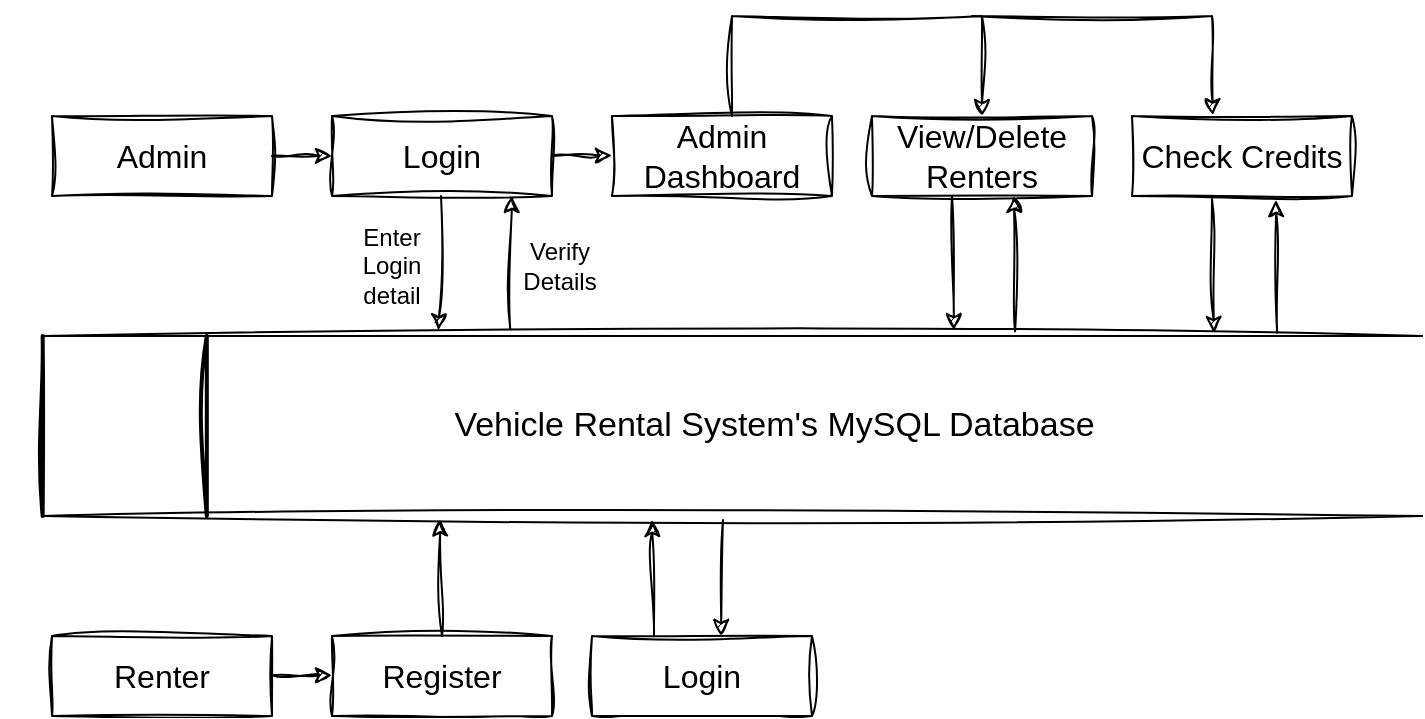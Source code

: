 <mxfile version="21.6.8" type="github">
  <diagram name="Page-1" id="jffwoXQwIN7-Dc_d1E5Y">
    <mxGraphModel dx="1050" dy="562" grid="1" gridSize="10" guides="1" tooltips="1" connect="1" arrows="1" fold="1" page="1" pageScale="1" pageWidth="1100" pageHeight="850" math="0" shadow="0">
      <root>
        <mxCell id="0" />
        <mxCell id="1" parent="0" />
        <mxCell id="aIiLaP_5FUNB_zPbcydn-7" value="" style="group;sketch=1;curveFitting=1;jiggle=2;" vertex="1" connectable="0" parent="1">
          <mxGeometry x="195" y="400" width="710" height="90" as="geometry" />
        </mxCell>
        <mxCell id="aIiLaP_5FUNB_zPbcydn-2" value="&lt;font style=&quot;font-size: 17px;&quot;&gt;&amp;nbsp; &amp;nbsp; &amp;nbsp; &amp;nbsp; &amp;nbsp;Vehicle Rental System&#39;s MySQL Database&lt;/font&gt;" style="shape=partialRectangle;whiteSpace=wrap;html=1;left=0;right=0;fillColor=none;sketch=1;curveFitting=1;jiggle=2;" vertex="1" parent="aIiLaP_5FUNB_zPbcydn-7">
          <mxGeometry x="20.326" width="689.674" height="90" as="geometry" />
        </mxCell>
        <mxCell id="aIiLaP_5FUNB_zPbcydn-3" value="" style="line;strokeWidth=2;direction=south;html=1;sketch=1;curveFitting=1;jiggle=2;" vertex="1" parent="aIiLaP_5FUNB_zPbcydn-7">
          <mxGeometry width="40.644" height="90" as="geometry" />
        </mxCell>
        <mxCell id="aIiLaP_5FUNB_zPbcydn-8" value="" style="line;strokeWidth=2;direction=south;html=1;sketch=1;curveFitting=1;jiggle=2;" vertex="1" parent="aIiLaP_5FUNB_zPbcydn-7">
          <mxGeometry x="95.577" width="13.654" height="90" as="geometry" />
        </mxCell>
        <mxCell id="aIiLaP_5FUNB_zPbcydn-9" value="&lt;font style=&quot;font-size: 16px;&quot;&gt;Admin&lt;/font&gt;" style="rounded=0;whiteSpace=wrap;html=1;sketch=1;curveFitting=1;jiggle=2;" vertex="1" parent="1">
          <mxGeometry x="220" y="290" width="110" height="40" as="geometry" />
        </mxCell>
        <mxCell id="aIiLaP_5FUNB_zPbcydn-10" value="&lt;font style=&quot;font-size: 16px;&quot;&gt;Login&lt;/font&gt;" style="rounded=0;whiteSpace=wrap;html=1;sketch=1;curveFitting=1;jiggle=2;" vertex="1" parent="1">
          <mxGeometry x="360" y="290" width="110" height="40" as="geometry" />
        </mxCell>
        <mxCell id="aIiLaP_5FUNB_zPbcydn-11" value="" style="endArrow=classic;html=1;rounded=0;exitX=1;exitY=0.5;exitDx=0;exitDy=0;sketch=1;curveFitting=1;jiggle=2;" edge="1" parent="1" source="aIiLaP_5FUNB_zPbcydn-9">
          <mxGeometry width="50" height="50" relative="1" as="geometry">
            <mxPoint x="310" y="360" as="sourcePoint" />
            <mxPoint x="360" y="310" as="targetPoint" />
          </mxGeometry>
        </mxCell>
        <mxCell id="aIiLaP_5FUNB_zPbcydn-12" value="" style="endArrow=classic;html=1;rounded=0;exitX=0.339;exitY=-0.036;exitDx=0;exitDy=0;exitPerimeter=0;entryX=0.818;entryY=1;entryDx=0;entryDy=0;entryPerimeter=0;sketch=1;curveFitting=1;jiggle=2;" edge="1" parent="1" source="aIiLaP_5FUNB_zPbcydn-2" target="aIiLaP_5FUNB_zPbcydn-10">
          <mxGeometry width="50" height="50" relative="1" as="geometry">
            <mxPoint x="400" y="380" as="sourcePoint" />
            <mxPoint x="450" y="330" as="targetPoint" />
          </mxGeometry>
        </mxCell>
        <mxCell id="aIiLaP_5FUNB_zPbcydn-13" value="" style="endArrow=classic;html=1;rounded=0;exitX=0.339;exitY=-0.036;exitDx=0;exitDy=0;exitPerimeter=0;entryX=0.287;entryY=-0.031;entryDx=0;entryDy=0;entryPerimeter=0;sketch=1;curveFitting=1;jiggle=2;" edge="1" parent="1" target="aIiLaP_5FUNB_zPbcydn-2">
          <mxGeometry width="50" height="50" relative="1" as="geometry">
            <mxPoint x="414.5" y="330" as="sourcePoint" />
            <mxPoint x="410" y="400" as="targetPoint" />
          </mxGeometry>
        </mxCell>
        <mxCell id="aIiLaP_5FUNB_zPbcydn-14" value="Enter Login detail" style="text;html=1;strokeColor=none;fillColor=none;align=center;verticalAlign=middle;whiteSpace=wrap;rounded=0;sketch=1;curveFitting=1;jiggle=2;" vertex="1" parent="1">
          <mxGeometry x="360" y="350" width="60" height="30" as="geometry" />
        </mxCell>
        <mxCell id="aIiLaP_5FUNB_zPbcydn-15" value="Verify Details" style="text;html=1;strokeColor=none;fillColor=none;align=center;verticalAlign=middle;whiteSpace=wrap;rounded=0;sketch=1;curveFitting=1;jiggle=2;" vertex="1" parent="1">
          <mxGeometry x="444" y="350" width="60" height="30" as="geometry" />
        </mxCell>
        <mxCell id="aIiLaP_5FUNB_zPbcydn-16" value="&lt;font style=&quot;font-size: 16px;&quot;&gt;Admin Dashboard&lt;/font&gt;" style="rounded=0;whiteSpace=wrap;html=1;sketch=1;curveFitting=1;jiggle=2;" vertex="1" parent="1">
          <mxGeometry x="500" y="290" width="110" height="40" as="geometry" />
        </mxCell>
        <mxCell id="aIiLaP_5FUNB_zPbcydn-17" value="" style="endArrow=classic;html=1;rounded=0;exitX=1;exitY=0.5;exitDx=0;exitDy=0;sketch=1;curveFitting=1;jiggle=2;" edge="1" parent="1">
          <mxGeometry width="50" height="50" relative="1" as="geometry">
            <mxPoint x="470" y="309.76" as="sourcePoint" />
            <mxPoint x="500" y="309.76" as="targetPoint" />
          </mxGeometry>
        </mxCell>
        <mxCell id="aIiLaP_5FUNB_zPbcydn-18" value="&lt;font style=&quot;font-size: 16px;&quot;&gt;View/Delete Renters&lt;/font&gt;" style="rounded=0;whiteSpace=wrap;html=1;sketch=1;curveFitting=1;jiggle=2;" vertex="1" parent="1">
          <mxGeometry x="630" y="290" width="110" height="40" as="geometry" />
        </mxCell>
        <mxCell id="aIiLaP_5FUNB_zPbcydn-19" value="" style="endArrow=classic;html=1;rounded=0;sketch=1;curveFitting=1;jiggle=2;" edge="1" parent="1" target="aIiLaP_5FUNB_zPbcydn-18">
          <mxGeometry width="50" height="50" relative="1" as="geometry">
            <mxPoint x="560" y="290" as="sourcePoint" />
            <mxPoint x="700" y="240" as="targetPoint" />
            <Array as="points">
              <mxPoint x="560" y="240" />
              <mxPoint x="685" y="240" />
            </Array>
          </mxGeometry>
        </mxCell>
        <mxCell id="aIiLaP_5FUNB_zPbcydn-20" value="&lt;font style=&quot;font-size: 16px;&quot;&gt;Check Credits&lt;/font&gt;" style="rounded=0;whiteSpace=wrap;html=1;sketch=1;curveFitting=1;jiggle=2;" vertex="1" parent="1">
          <mxGeometry x="760" y="290" width="110" height="40" as="geometry" />
        </mxCell>
        <mxCell id="aIiLaP_5FUNB_zPbcydn-21" value="" style="endArrow=classic;html=1;rounded=0;entryX=0.367;entryY=-0.01;entryDx=0;entryDy=0;entryPerimeter=0;sketch=1;curveFitting=1;jiggle=2;" edge="1" parent="1" target="aIiLaP_5FUNB_zPbcydn-20">
          <mxGeometry width="50" height="50" relative="1" as="geometry">
            <mxPoint x="680" y="240" as="sourcePoint" />
            <mxPoint x="860" y="240" as="targetPoint" />
            <Array as="points">
              <mxPoint x="800" y="240" />
            </Array>
          </mxGeometry>
        </mxCell>
        <mxCell id="aIiLaP_5FUNB_zPbcydn-22" value="" style="endArrow=classic;html=1;rounded=0;exitX=0.339;exitY=-0.036;exitDx=0;exitDy=0;exitPerimeter=0;entryX=0.818;entryY=1;entryDx=0;entryDy=0;entryPerimeter=0;sketch=1;curveFitting=1;jiggle=2;" edge="1" parent="1">
          <mxGeometry width="50" height="50" relative="1" as="geometry">
            <mxPoint x="670" y="330" as="sourcePoint" />
            <mxPoint x="671" y="397" as="targetPoint" />
          </mxGeometry>
        </mxCell>
        <mxCell id="aIiLaP_5FUNB_zPbcydn-23" value="" style="endArrow=classic;html=1;rounded=0;exitX=0.705;exitY=-0.026;exitDx=0;exitDy=0;exitPerimeter=0;entryX=0.818;entryY=1;entryDx=0;entryDy=0;entryPerimeter=0;sketch=1;curveFitting=1;jiggle=2;" edge="1" parent="1" source="aIiLaP_5FUNB_zPbcydn-2">
          <mxGeometry width="50" height="50" relative="1" as="geometry">
            <mxPoint x="700" y="397" as="sourcePoint" />
            <mxPoint x="701" y="330" as="targetPoint" />
          </mxGeometry>
        </mxCell>
        <mxCell id="aIiLaP_5FUNB_zPbcydn-24" value="" style="endArrow=classic;html=1;rounded=0;exitX=0.339;exitY=-0.036;exitDx=0;exitDy=0;exitPerimeter=0;entryX=0.818;entryY=1;entryDx=0;entryDy=0;entryPerimeter=0;sketch=1;curveFitting=1;jiggle=2;" edge="1" parent="1">
          <mxGeometry width="50" height="50" relative="1" as="geometry">
            <mxPoint x="800" y="331.5" as="sourcePoint" />
            <mxPoint x="801" y="398.5" as="targetPoint" />
          </mxGeometry>
        </mxCell>
        <mxCell id="aIiLaP_5FUNB_zPbcydn-25" value="" style="endArrow=classic;html=1;rounded=0;exitX=0.895;exitY=-0.018;exitDx=0;exitDy=0;exitPerimeter=0;entryX=0.818;entryY=1;entryDx=0;entryDy=0;entryPerimeter=0;sketch=1;curveFitting=1;jiggle=2;" edge="1" parent="1" source="aIiLaP_5FUNB_zPbcydn-2">
          <mxGeometry width="50" height="50" relative="1" as="geometry">
            <mxPoint x="831" y="399" as="sourcePoint" />
            <mxPoint x="832" y="332" as="targetPoint" />
          </mxGeometry>
        </mxCell>
        <mxCell id="aIiLaP_5FUNB_zPbcydn-26" value="&lt;font style=&quot;font-size: 16px;&quot;&gt;Renter&lt;/font&gt;" style="rounded=0;whiteSpace=wrap;html=1;sketch=1;curveFitting=1;jiggle=2;" vertex="1" parent="1">
          <mxGeometry x="220" y="550" width="110" height="40" as="geometry" />
        </mxCell>
        <mxCell id="aIiLaP_5FUNB_zPbcydn-27" value="&lt;font style=&quot;font-size: 16px;&quot;&gt;Register&lt;/font&gt;" style="rounded=0;whiteSpace=wrap;html=1;sketch=1;curveFitting=1;jiggle=2;" vertex="1" parent="1">
          <mxGeometry x="360" y="550" width="110" height="40" as="geometry" />
        </mxCell>
        <mxCell id="aIiLaP_5FUNB_zPbcydn-28" value="" style="endArrow=classic;html=1;rounded=0;exitX=1;exitY=0.5;exitDx=0;exitDy=0;sketch=1;curveFitting=1;jiggle=2;" edge="1" parent="1">
          <mxGeometry width="50" height="50" relative="1" as="geometry">
            <mxPoint x="330" y="569.66" as="sourcePoint" />
            <mxPoint x="360" y="569.66" as="targetPoint" />
          </mxGeometry>
        </mxCell>
        <mxCell id="aIiLaP_5FUNB_zPbcydn-29" value="" style="endArrow=classic;html=1;rounded=0;exitX=0.5;exitY=0;exitDx=0;exitDy=0;sketch=1;curveFitting=1;jiggle=2;entryX=0.288;entryY=1.019;entryDx=0;entryDy=0;entryPerimeter=0;" edge="1" parent="1" source="aIiLaP_5FUNB_zPbcydn-27" target="aIiLaP_5FUNB_zPbcydn-2">
          <mxGeometry width="50" height="50" relative="1" as="geometry">
            <mxPoint x="414" y="540" as="sourcePoint" />
            <mxPoint x="444" y="540" as="targetPoint" />
          </mxGeometry>
        </mxCell>
        <mxCell id="aIiLaP_5FUNB_zPbcydn-30" value="&lt;font style=&quot;font-size: 16px;&quot;&gt;Login&lt;/font&gt;" style="rounded=0;whiteSpace=wrap;html=1;sketch=1;curveFitting=1;jiggle=2;" vertex="1" parent="1">
          <mxGeometry x="490" y="550" width="110" height="40" as="geometry" />
        </mxCell>
        <mxCell id="aIiLaP_5FUNB_zPbcydn-31" value="" style="endArrow=classic;html=1;rounded=0;exitX=0.5;exitY=0;exitDx=0;exitDy=0;sketch=1;curveFitting=1;jiggle=2;entryX=0.288;entryY=1.019;entryDx=0;entryDy=0;entryPerimeter=0;" edge="1" parent="1">
          <mxGeometry width="50" height="50" relative="1" as="geometry">
            <mxPoint x="521" y="550" as="sourcePoint" />
            <mxPoint x="520" y="492" as="targetPoint" />
          </mxGeometry>
        </mxCell>
        <mxCell id="aIiLaP_5FUNB_zPbcydn-32" value="" style="endArrow=classic;html=1;rounded=0;exitX=0.5;exitY=0;exitDx=0;exitDy=0;sketch=1;curveFitting=1;jiggle=2;entryX=0.288;entryY=1.019;entryDx=0;entryDy=0;entryPerimeter=0;" edge="1" parent="1">
          <mxGeometry width="50" height="50" relative="1" as="geometry">
            <mxPoint x="555.5" y="492" as="sourcePoint" />
            <mxPoint x="554.5" y="550" as="targetPoint" />
          </mxGeometry>
        </mxCell>
      </root>
    </mxGraphModel>
  </diagram>
</mxfile>
